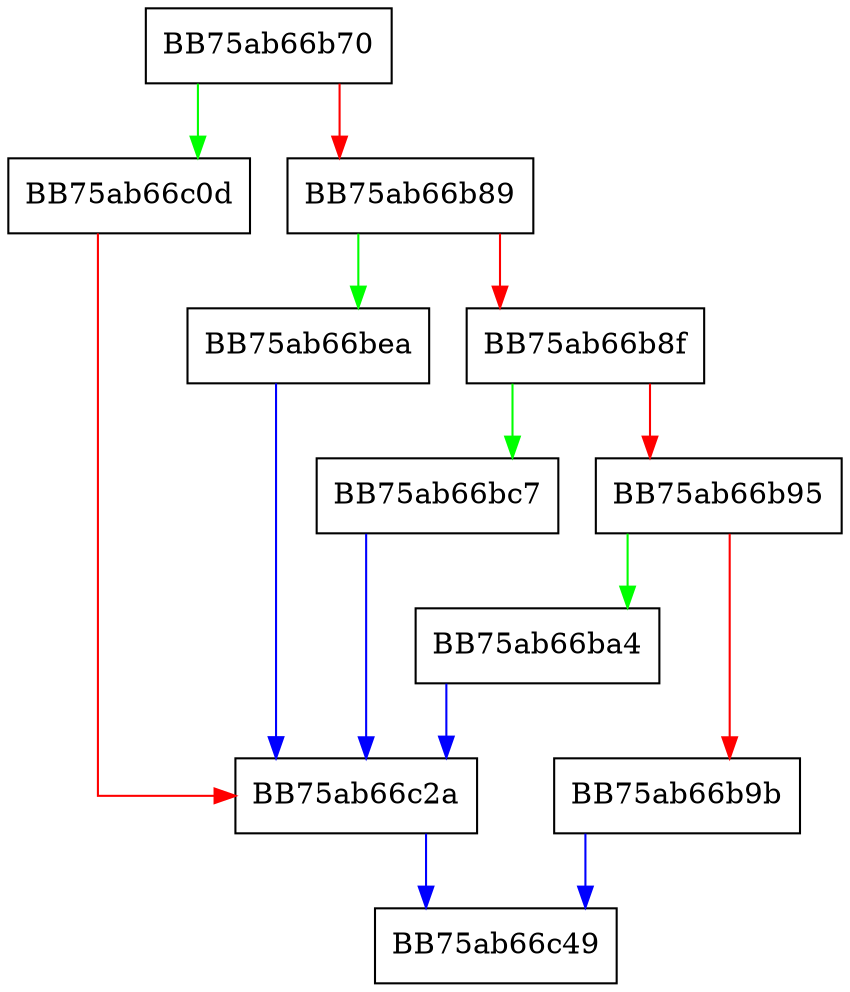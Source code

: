 digraph GetQuery {
  node [shape="box"];
  graph [splines=ortho];
  BB75ab66b70 -> BB75ab66c0d [color="green"];
  BB75ab66b70 -> BB75ab66b89 [color="red"];
  BB75ab66b89 -> BB75ab66bea [color="green"];
  BB75ab66b89 -> BB75ab66b8f [color="red"];
  BB75ab66b8f -> BB75ab66bc7 [color="green"];
  BB75ab66b8f -> BB75ab66b95 [color="red"];
  BB75ab66b95 -> BB75ab66ba4 [color="green"];
  BB75ab66b95 -> BB75ab66b9b [color="red"];
  BB75ab66b9b -> BB75ab66c49 [color="blue"];
  BB75ab66ba4 -> BB75ab66c2a [color="blue"];
  BB75ab66bc7 -> BB75ab66c2a [color="blue"];
  BB75ab66bea -> BB75ab66c2a [color="blue"];
  BB75ab66c0d -> BB75ab66c2a [color="red"];
  BB75ab66c2a -> BB75ab66c49 [color="blue"];
}